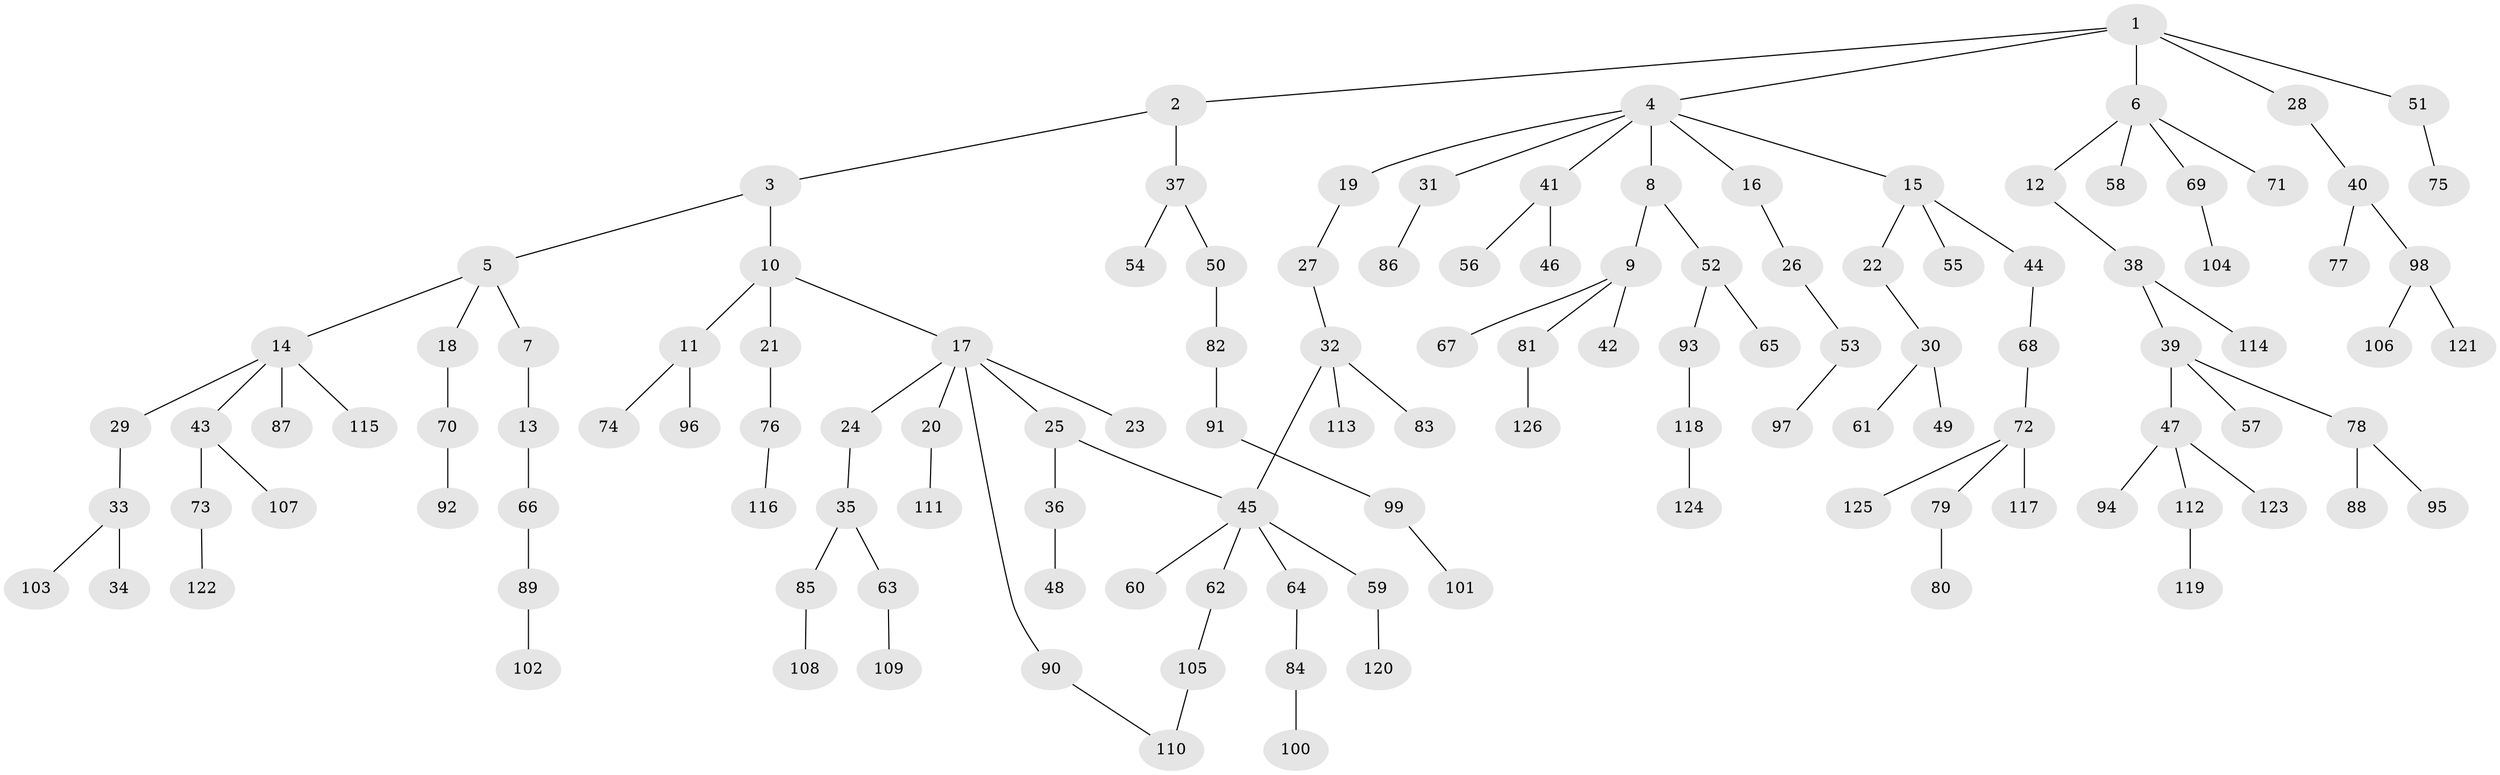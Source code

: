 // coarse degree distribution, {5: 0.039473684210526314, 3: 0.13157894736842105, 7: 0.013157894736842105, 4: 0.05263157894736842, 2: 0.3684210526315789, 1: 0.39473684210526316}
// Generated by graph-tools (version 1.1) at 2025/48/03/04/25 22:48:37]
// undirected, 126 vertices, 127 edges
graph export_dot {
  node [color=gray90,style=filled];
  1;
  2;
  3;
  4;
  5;
  6;
  7;
  8;
  9;
  10;
  11;
  12;
  13;
  14;
  15;
  16;
  17;
  18;
  19;
  20;
  21;
  22;
  23;
  24;
  25;
  26;
  27;
  28;
  29;
  30;
  31;
  32;
  33;
  34;
  35;
  36;
  37;
  38;
  39;
  40;
  41;
  42;
  43;
  44;
  45;
  46;
  47;
  48;
  49;
  50;
  51;
  52;
  53;
  54;
  55;
  56;
  57;
  58;
  59;
  60;
  61;
  62;
  63;
  64;
  65;
  66;
  67;
  68;
  69;
  70;
  71;
  72;
  73;
  74;
  75;
  76;
  77;
  78;
  79;
  80;
  81;
  82;
  83;
  84;
  85;
  86;
  87;
  88;
  89;
  90;
  91;
  92;
  93;
  94;
  95;
  96;
  97;
  98;
  99;
  100;
  101;
  102;
  103;
  104;
  105;
  106;
  107;
  108;
  109;
  110;
  111;
  112;
  113;
  114;
  115;
  116;
  117;
  118;
  119;
  120;
  121;
  122;
  123;
  124;
  125;
  126;
  1 -- 2;
  1 -- 4;
  1 -- 6;
  1 -- 28;
  1 -- 51;
  2 -- 3;
  2 -- 37;
  3 -- 5;
  3 -- 10;
  4 -- 8;
  4 -- 15;
  4 -- 16;
  4 -- 19;
  4 -- 31;
  4 -- 41;
  5 -- 7;
  5 -- 14;
  5 -- 18;
  6 -- 12;
  6 -- 58;
  6 -- 69;
  6 -- 71;
  7 -- 13;
  8 -- 9;
  8 -- 52;
  9 -- 42;
  9 -- 67;
  9 -- 81;
  10 -- 11;
  10 -- 17;
  10 -- 21;
  11 -- 74;
  11 -- 96;
  12 -- 38;
  13 -- 66;
  14 -- 29;
  14 -- 43;
  14 -- 87;
  14 -- 115;
  15 -- 22;
  15 -- 44;
  15 -- 55;
  16 -- 26;
  17 -- 20;
  17 -- 23;
  17 -- 24;
  17 -- 25;
  17 -- 90;
  18 -- 70;
  19 -- 27;
  20 -- 111;
  21 -- 76;
  22 -- 30;
  24 -- 35;
  25 -- 36;
  25 -- 45;
  26 -- 53;
  27 -- 32;
  28 -- 40;
  29 -- 33;
  30 -- 49;
  30 -- 61;
  31 -- 86;
  32 -- 45;
  32 -- 83;
  32 -- 113;
  33 -- 34;
  33 -- 103;
  35 -- 63;
  35 -- 85;
  36 -- 48;
  37 -- 50;
  37 -- 54;
  38 -- 39;
  38 -- 114;
  39 -- 47;
  39 -- 57;
  39 -- 78;
  40 -- 77;
  40 -- 98;
  41 -- 46;
  41 -- 56;
  43 -- 73;
  43 -- 107;
  44 -- 68;
  45 -- 59;
  45 -- 60;
  45 -- 62;
  45 -- 64;
  47 -- 94;
  47 -- 112;
  47 -- 123;
  50 -- 82;
  51 -- 75;
  52 -- 65;
  52 -- 93;
  53 -- 97;
  59 -- 120;
  62 -- 105;
  63 -- 109;
  64 -- 84;
  66 -- 89;
  68 -- 72;
  69 -- 104;
  70 -- 92;
  72 -- 79;
  72 -- 117;
  72 -- 125;
  73 -- 122;
  76 -- 116;
  78 -- 88;
  78 -- 95;
  79 -- 80;
  81 -- 126;
  82 -- 91;
  84 -- 100;
  85 -- 108;
  89 -- 102;
  90 -- 110;
  91 -- 99;
  93 -- 118;
  98 -- 106;
  98 -- 121;
  99 -- 101;
  105 -- 110;
  112 -- 119;
  118 -- 124;
}
